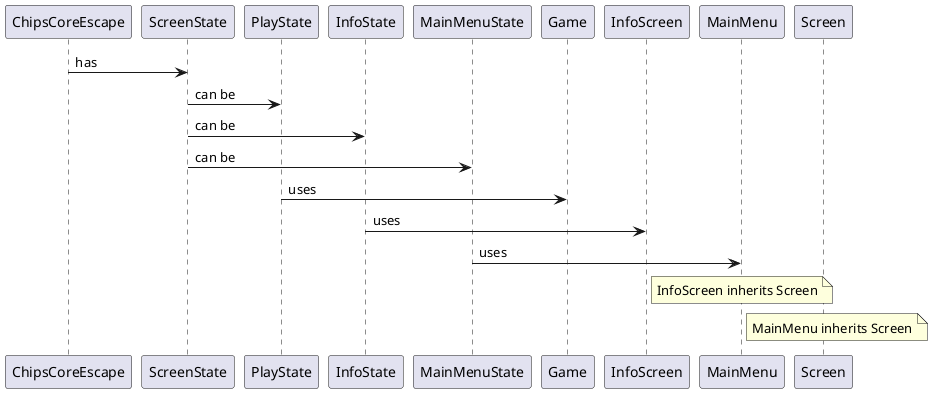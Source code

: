 @startuml

participant ChipsCoreEscape
participant ScreenState
participant PlayState
participant InfoState
participant MainMenuState
participant Game
participant InfoScreen
participant MainMenu
participant Screen

ChipsCoreEscape -> ScreenState : has
ScreenState -> PlayState : can be
ScreenState -> InfoState : can be
ScreenState -> MainMenuState : can be
PlayState -> Game : uses
InfoState -> InfoScreen : uses
MainMenuState -> MainMenu : uses

note right of InfoScreen
  InfoScreen inherits Screen
end note

note right of MainMenu
  MainMenu inherits Screen
end note

@enduml


